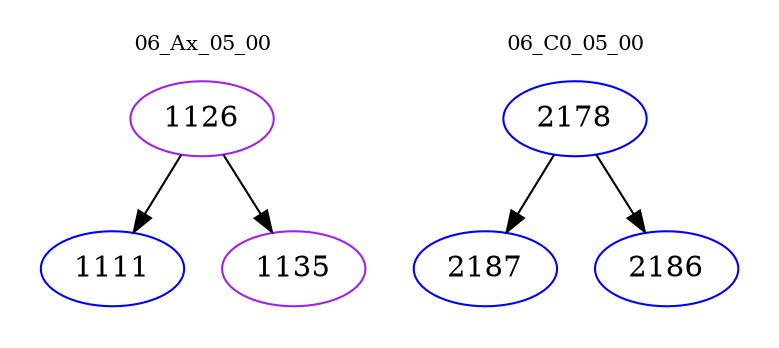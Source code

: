 digraph{
subgraph cluster_0 {
color = white
label = "06_Ax_05_00";
fontsize=10;
T0_1126 [label="1126", color="purple"]
T0_1126 -> T0_1111 [color="black"]
T0_1111 [label="1111", color="blue"]
T0_1126 -> T0_1135 [color="black"]
T0_1135 [label="1135", color="purple"]
}
subgraph cluster_1 {
color = white
label = "06_C0_05_00";
fontsize=10;
T1_2178 [label="2178", color="blue"]
T1_2178 -> T1_2187 [color="black"]
T1_2187 [label="2187", color="blue"]
T1_2178 -> T1_2186 [color="black"]
T1_2186 [label="2186", color="blue"]
}
}
